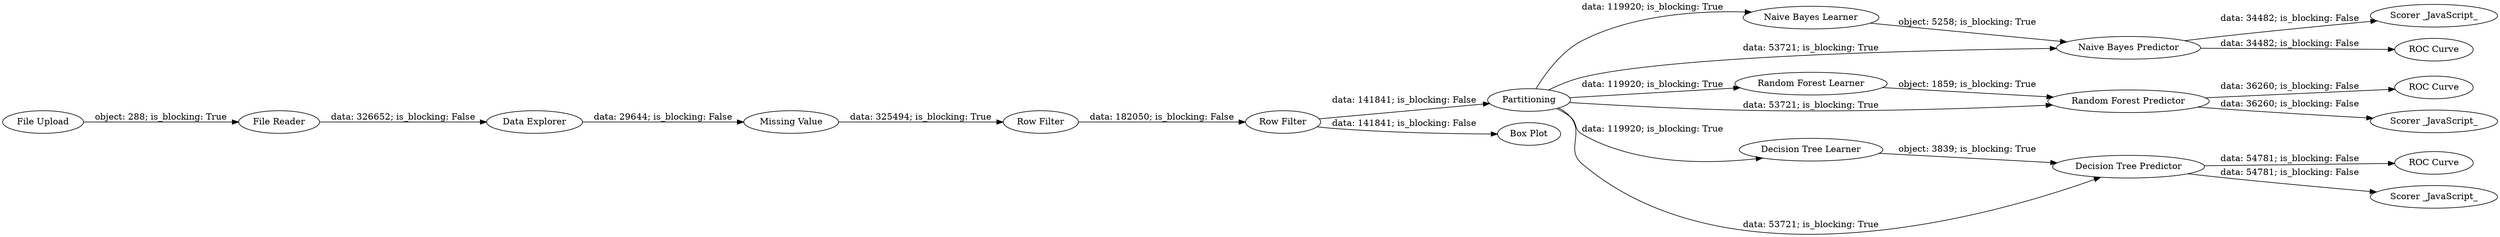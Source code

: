digraph {
	"7140416849345328049_741" [label="Random Forest Learner"]
	"7140416849345328049_737" [label="Missing Value"]
	"7140416849345328049_2" [label="File Reader"]
	"7140416849345328049_761" [label="ROC Curve"]
	"7140416849345328049_739" [label="Row Filter"]
	"7140416849345328049_757" [label="ROC Curve"]
	"7140416849345328049_3" [label="Data Explorer"]
	"7140416849345328049_740" [label=Partitioning]
	"7140416849345328049_753" [label="Scorer _JavaScript_"]
	"7140416849345328049_748" [label="File Upload"]
	"7140416849345328049_751" [label="Naive Bayes Learner"]
	"7140416849345328049_749" [label="Decision Tree Learner"]
	"7140416849345328049_752" [label="Naive Bayes Predictor"]
	"7140416849345328049_12" [label="Box Plot"]
	"7140416849345328049_742" [label="Random Forest Predictor"]
	"7140416849345328049_738" [label="Row Filter"]
	"7140416849345328049_755" [label="Scorer _JavaScript_"]
	"7140416849345328049_760" [label="ROC Curve"]
	"7140416849345328049_754" [label="Scorer _JavaScript_"]
	"7140416849345328049_750" [label="Decision Tree Predictor"]
	"7140416849345328049_740" -> "7140416849345328049_752" [label="data: 53721; is_blocking: True"]
	"7140416849345328049_742" -> "7140416849345328049_753" [label="data: 36260; is_blocking: False"]
	"7140416849345328049_740" -> "7140416849345328049_751" [label="data: 119920; is_blocking: True"]
	"7140416849345328049_740" -> "7140416849345328049_749" [label="data: 119920; is_blocking: True"]
	"7140416849345328049_752" -> "7140416849345328049_760" [label="data: 34482; is_blocking: False"]
	"7140416849345328049_741" -> "7140416849345328049_742" [label="object: 1859; is_blocking: True"]
	"7140416849345328049_739" -> "7140416849345328049_740" [label="data: 141841; is_blocking: False"]
	"7140416849345328049_740" -> "7140416849345328049_750" [label="data: 53721; is_blocking: True"]
	"7140416849345328049_737" -> "7140416849345328049_738" [label="data: 325494; is_blocking: True"]
	"7140416849345328049_739" -> "7140416849345328049_12" [label="data: 141841; is_blocking: False"]
	"7140416849345328049_752" -> "7140416849345328049_755" [label="data: 34482; is_blocking: False"]
	"7140416849345328049_742" -> "7140416849345328049_757" [label="data: 36260; is_blocking: False"]
	"7140416849345328049_740" -> "7140416849345328049_741" [label="data: 119920; is_blocking: True"]
	"7140416849345328049_3" -> "7140416849345328049_737" [label="data: 29644; is_blocking: False"]
	"7140416849345328049_750" -> "7140416849345328049_754" [label="data: 54781; is_blocking: False"]
	"7140416849345328049_748" -> "7140416849345328049_2" [label="object: 288; is_blocking: True"]
	"7140416849345328049_738" -> "7140416849345328049_739" [label="data: 182050; is_blocking: False"]
	"7140416849345328049_749" -> "7140416849345328049_750" [label="object: 3839; is_blocking: True"]
	"7140416849345328049_751" -> "7140416849345328049_752" [label="object: 5258; is_blocking: True"]
	"7140416849345328049_2" -> "7140416849345328049_3" [label="data: 326652; is_blocking: False"]
	"7140416849345328049_740" -> "7140416849345328049_742" [label="data: 53721; is_blocking: True"]
	"7140416849345328049_750" -> "7140416849345328049_761" [label="data: 54781; is_blocking: False"]
	rankdir=LR
}
